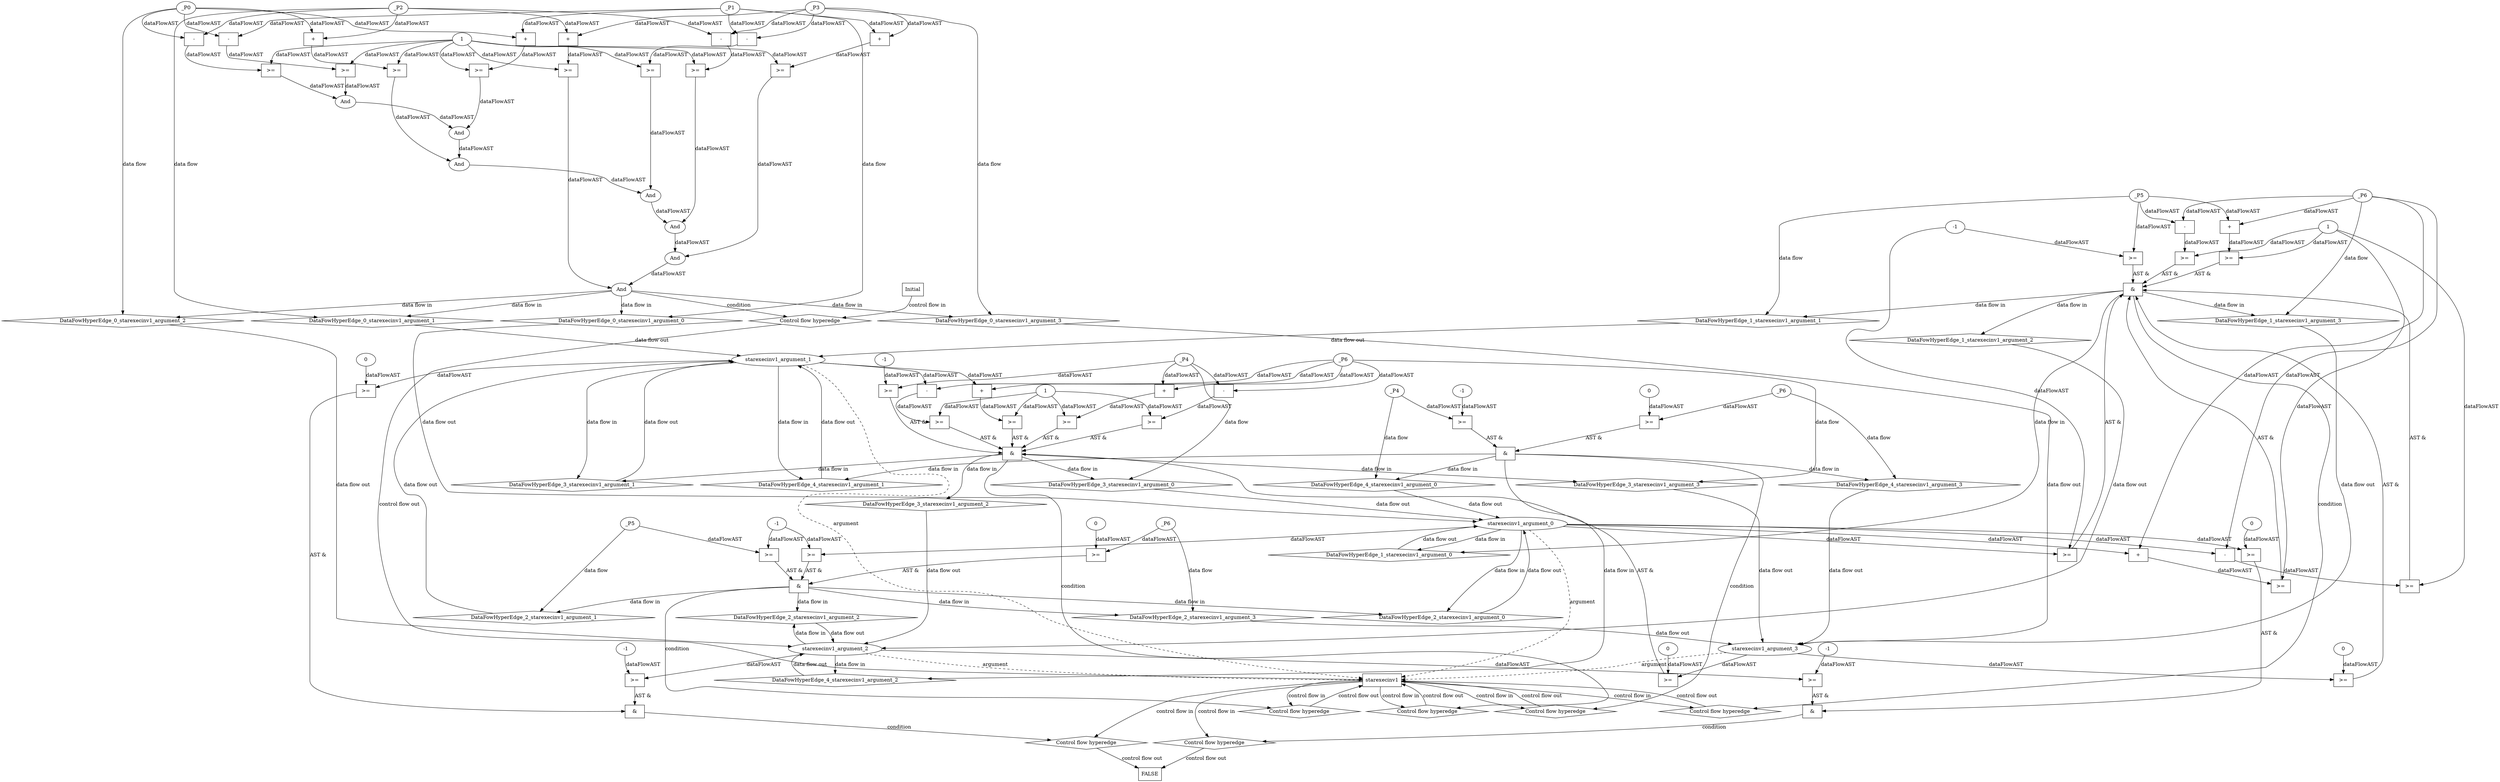 digraph dag {
"starexecinv1" [label="starexecinv1" nodeName="starexecinv1" class=cfn  shape="rect"];
FALSE [label="FALSE" nodeName=FALSE class=cfn  shape="rect"];
Initial [label="Initial" nodeName=Initial class=cfn  shape="rect"];
ControlFowHyperEdge_0 [label="Control flow hyperedge" nodeName=ControlFowHyperEdge_0 class=controlFlowHyperEdge shape="diamond"];
"Initial" -> ControlFowHyperEdge_0 [label="control flow in"]
ControlFowHyperEdge_0 -> "starexecinv1" [label="control flow out"]
ControlFowHyperEdge_1 [label="Control flow hyperedge" nodeName=ControlFowHyperEdge_1 class=controlFlowHyperEdge shape="diamond"];
"starexecinv1" -> ControlFowHyperEdge_1 [label="control flow in"]
ControlFowHyperEdge_1 -> "starexecinv1" [label="control flow out"]
ControlFowHyperEdge_2 [label="Control flow hyperedge" nodeName=ControlFowHyperEdge_2 class=controlFlowHyperEdge shape="diamond"];
"starexecinv1" -> ControlFowHyperEdge_2 [label="control flow in"]
ControlFowHyperEdge_2 -> "starexecinv1" [label="control flow out"]
ControlFowHyperEdge_3 [label="Control flow hyperedge" nodeName=ControlFowHyperEdge_3 class=controlFlowHyperEdge shape="diamond"];
"starexecinv1" -> ControlFowHyperEdge_3 [label="control flow in"]
ControlFowHyperEdge_3 -> "starexecinv1" [label="control flow out"]
ControlFowHyperEdge_4 [label="Control flow hyperedge" nodeName=ControlFowHyperEdge_4 class=controlFlowHyperEdge shape="diamond"];
"starexecinv1" -> ControlFowHyperEdge_4 [label="control flow in"]
ControlFowHyperEdge_4 -> "starexecinv1" [label="control flow out"]
ControlFowHyperEdge_5 [label="Control flow hyperedge" nodeName=ControlFowHyperEdge_5 class=controlFlowHyperEdge shape="diamond"];
"starexecinv1" -> ControlFowHyperEdge_5 [label="control flow in"]
ControlFowHyperEdge_5 -> "FALSE" [label="control flow out"]
ControlFowHyperEdge_6 [label="Control flow hyperedge" nodeName=ControlFowHyperEdge_6 class=controlFlowHyperEdge shape="diamond"];
"starexecinv1" -> ControlFowHyperEdge_6 [label="control flow in"]
ControlFowHyperEdge_6 -> "FALSE" [label="control flow out"]
"starexecinv1_argument_0" [label="starexecinv1_argument_0" nodeName=argument0 class=argument  head="starexecinv1" shape="oval"];
"starexecinv1_argument_0" -> "starexecinv1"[label="argument" style="dashed"]
"starexecinv1_argument_1" [label="starexecinv1_argument_1" nodeName=argument1 class=argument  head="starexecinv1" shape="oval"];
"starexecinv1_argument_1" -> "starexecinv1"[label="argument" style="dashed"]
"starexecinv1_argument_2" [label="starexecinv1_argument_2" nodeName=argument2 class=argument  head="starexecinv1" shape="oval"];
"starexecinv1_argument_2" -> "starexecinv1"[label="argument" style="dashed"]
"starexecinv1_argument_3" [label="starexecinv1_argument_3" nodeName=argument3 class=argument  head="starexecinv1" shape="oval"];
"starexecinv1_argument_3" -> "starexecinv1"[label="argument" style="dashed"]

"xxxstarexecinv1___Initial_0xxxguard_0_node_0" [label="And" nodeName="xxxstarexecinv1___Initial_0xxxguard_0_node_0" class=Operator ];
"xxxstarexecinv1___Initial_0xxxguard_0_node_1" [label="And" nodeName="xxxstarexecinv1___Initial_0xxxguard_0_node_1" class=Operator ];
"xxxstarexecinv1___Initial_0xxxguard_0_node_2" [label="And" nodeName="xxxstarexecinv1___Initial_0xxxguard_0_node_2" class=Operator ];
"xxxstarexecinv1___Initial_0xxxguard_0_node_3" [label="And" nodeName="xxxstarexecinv1___Initial_0xxxguard_0_node_3" class=Operator ];
"xxxstarexecinv1___Initial_0xxxguard_0_node_4" [label="And" nodeName="xxxstarexecinv1___Initial_0xxxguard_0_node_4" class=Operator ];
"xxxstarexecinv1___Initial_0xxxguard_0_node_5" [label="And" nodeName="xxxstarexecinv1___Initial_0xxxguard_0_node_5" class=Operator ];
"xxxstarexecinv1___Initial_0xxxguard_0_node_6" [label="And" nodeName="xxxstarexecinv1___Initial_0xxxguard_0_node_6" class=Operator ];
"xxxstarexecinv1___Initial_0xxxguard_0_node_7" [label=">=" nodeName="xxxstarexecinv1___Initial_0xxxguard_0_node_7" class=Operator  shape="rect"];
"xxxstarexecinv1___Initial_0xxxguard_0_node_8" [label="-" nodeName="xxxstarexecinv1___Initial_0xxxguard_0_node_8" class= Operator shape="rect"];
"xxxstarexecinv1___Initial_0xxxguard_0_node_11" [label="1" nodeName="xxxstarexecinv1___Initial_0xxxguard_0_node_11" class=Literal ];
"xxxstarexecinv1___Initial_0xxxguard_0_node_12" [label=">=" nodeName="xxxstarexecinv1___Initial_0xxxguard_0_node_12" class=Operator  shape="rect"];
"xxxstarexecinv1___Initial_0xxxguard_0_node_13" [label="-" nodeName="xxxstarexecinv1___Initial_0xxxguard_0_node_13" class= Operator shape="rect"];
"xxxstarexecinv1___Initial_0xxxguard_0_node_17" [label=">=" nodeName="xxxstarexecinv1___Initial_0xxxguard_0_node_17" class=Operator  shape="rect"];
"xxxstarexecinv1___Initial_0xxxguard_0_node_18" [label="+" nodeName="xxxstarexecinv1___Initial_0xxxguard_0_node_18" class= Operator shape="rect"];
"xxxstarexecinv1___Initial_0xxxguard_0_node_22" [label=">=" nodeName="xxxstarexecinv1___Initial_0xxxguard_0_node_22" class=Operator  shape="rect"];
"xxxstarexecinv1___Initial_0xxxguard_0_node_23" [label="+" nodeName="xxxstarexecinv1___Initial_0xxxguard_0_node_23" class= Operator shape="rect"];
"xxxstarexecinv1___Initial_0xxxguard_0_node_27" [label=">=" nodeName="xxxstarexecinv1___Initial_0xxxguard_0_node_27" class=Operator  shape="rect"];
"xxxstarexecinv1___Initial_0xxxguard_0_node_28" [label="-" nodeName="xxxstarexecinv1___Initial_0xxxguard_0_node_28" class= Operator shape="rect"];
"xxxstarexecinv1___Initial_0xxxguard_0_node_32" [label=">=" nodeName="xxxstarexecinv1___Initial_0xxxguard_0_node_32" class=Operator  shape="rect"];
"xxxstarexecinv1___Initial_0xxxguard_0_node_33" [label="-" nodeName="xxxstarexecinv1___Initial_0xxxguard_0_node_33" class= Operator shape="rect"];
"xxxstarexecinv1___Initial_0xxxguard_0_node_37" [label=">=" nodeName="xxxstarexecinv1___Initial_0xxxguard_0_node_37" class=Operator  shape="rect"];
"xxxstarexecinv1___Initial_0xxxguard_0_node_38" [label="+" nodeName="xxxstarexecinv1___Initial_0xxxguard_0_node_38" class= Operator shape="rect"];
"xxxstarexecinv1___Initial_0xxxguard_0_node_42" [label=">=" nodeName="xxxstarexecinv1___Initial_0xxxguard_0_node_42" class=Operator  shape="rect"];
"xxxstarexecinv1___Initial_0xxxguard_0_node_43" [label="+" nodeName="xxxstarexecinv1___Initial_0xxxguard_0_node_43" class= Operator shape="rect"];
"xxxstarexecinv1___Initial_0xxxguard_0_node_1" -> "xxxstarexecinv1___Initial_0xxxguard_0_node_0"[label="dataFlowAST"]
"xxxstarexecinv1___Initial_0xxxguard_0_node_42" -> "xxxstarexecinv1___Initial_0xxxguard_0_node_0"[label="dataFlowAST"]
"xxxstarexecinv1___Initial_0xxxguard_0_node_2" -> "xxxstarexecinv1___Initial_0xxxguard_0_node_1"[label="dataFlowAST"]
"xxxstarexecinv1___Initial_0xxxguard_0_node_37" -> "xxxstarexecinv1___Initial_0xxxguard_0_node_1"[label="dataFlowAST"]
"xxxstarexecinv1___Initial_0xxxguard_0_node_3" -> "xxxstarexecinv1___Initial_0xxxguard_0_node_2"[label="dataFlowAST"]
"xxxstarexecinv1___Initial_0xxxguard_0_node_32" -> "xxxstarexecinv1___Initial_0xxxguard_0_node_2"[label="dataFlowAST"]
"xxxstarexecinv1___Initial_0xxxguard_0_node_4" -> "xxxstarexecinv1___Initial_0xxxguard_0_node_3"[label="dataFlowAST"]
"xxxstarexecinv1___Initial_0xxxguard_0_node_27" -> "xxxstarexecinv1___Initial_0xxxguard_0_node_3"[label="dataFlowAST"]
"xxxstarexecinv1___Initial_0xxxguard_0_node_5" -> "xxxstarexecinv1___Initial_0xxxguard_0_node_4"[label="dataFlowAST"]
"xxxstarexecinv1___Initial_0xxxguard_0_node_22" -> "xxxstarexecinv1___Initial_0xxxguard_0_node_4"[label="dataFlowAST"]
"xxxstarexecinv1___Initial_0xxxguard_0_node_6" -> "xxxstarexecinv1___Initial_0xxxguard_0_node_5"[label="dataFlowAST"]
"xxxstarexecinv1___Initial_0xxxguard_0_node_17" -> "xxxstarexecinv1___Initial_0xxxguard_0_node_5"[label="dataFlowAST"]
"xxxstarexecinv1___Initial_0xxxguard_0_node_7" -> "xxxstarexecinv1___Initial_0xxxguard_0_node_6"[label="dataFlowAST"]
"xxxstarexecinv1___Initial_0xxxguard_0_node_12" -> "xxxstarexecinv1___Initial_0xxxguard_0_node_6"[label="dataFlowAST"]
"xxxstarexecinv1___Initial_0xxxguard_0_node_8" -> "xxxstarexecinv1___Initial_0xxxguard_0_node_7"[label="dataFlowAST"]
"xxxstarexecinv1___Initial_0xxxguard_0_node_11" -> "xxxstarexecinv1___Initial_0xxxguard_0_node_7"[label="dataFlowAST"]
"xxxstarexecinv1___Initial_0xxxdataFlow2_node_0" -> "xxxstarexecinv1___Initial_0xxxguard_0_node_8"[label="dataFlowAST"]
"xxxstarexecinv1___Initial_0xxxdataFlow_0_node_0" -> "xxxstarexecinv1___Initial_0xxxguard_0_node_8"[label="dataFlowAST"]
"xxxstarexecinv1___Initial_0xxxguard_0_node_13" -> "xxxstarexecinv1___Initial_0xxxguard_0_node_12"[label="dataFlowAST"]
"xxxstarexecinv1___Initial_0xxxguard_0_node_11" -> "xxxstarexecinv1___Initial_0xxxguard_0_node_12"[label="dataFlowAST"]
"xxxstarexecinv1___Initial_0xxxdataFlow2_node_0" -> "xxxstarexecinv1___Initial_0xxxguard_0_node_13"[label="dataFlowAST"]
"xxxstarexecinv1___Initial_0xxxdataFlow1_node_0" -> "xxxstarexecinv1___Initial_0xxxguard_0_node_13"[label="dataFlowAST"]
"xxxstarexecinv1___Initial_0xxxguard_0_node_18" -> "xxxstarexecinv1___Initial_0xxxguard_0_node_17"[label="dataFlowAST"]
"xxxstarexecinv1___Initial_0xxxguard_0_node_11" -> "xxxstarexecinv1___Initial_0xxxguard_0_node_17"[label="dataFlowAST"]
"xxxstarexecinv1___Initial_0xxxdataFlow2_node_0" -> "xxxstarexecinv1___Initial_0xxxguard_0_node_18"[label="dataFlowAST"]
"xxxstarexecinv1___Initial_0xxxdataFlow_0_node_0" -> "xxxstarexecinv1___Initial_0xxxguard_0_node_18"[label="dataFlowAST"]
"xxxstarexecinv1___Initial_0xxxguard_0_node_23" -> "xxxstarexecinv1___Initial_0xxxguard_0_node_22"[label="dataFlowAST"]
"xxxstarexecinv1___Initial_0xxxguard_0_node_11" -> "xxxstarexecinv1___Initial_0xxxguard_0_node_22"[label="dataFlowAST"]
"xxxstarexecinv1___Initial_0xxxdataFlow2_node_0" -> "xxxstarexecinv1___Initial_0xxxguard_0_node_23"[label="dataFlowAST"]
"xxxstarexecinv1___Initial_0xxxdataFlow1_node_0" -> "xxxstarexecinv1___Initial_0xxxguard_0_node_23"[label="dataFlowAST"]
"xxxstarexecinv1___Initial_0xxxguard_0_node_28" -> "xxxstarexecinv1___Initial_0xxxguard_0_node_27"[label="dataFlowAST"]
"xxxstarexecinv1___Initial_0xxxguard_0_node_11" -> "xxxstarexecinv1___Initial_0xxxguard_0_node_27"[label="dataFlowAST"]
"xxxstarexecinv1___Initial_0xxxdataFlow3_node_0" -> "xxxstarexecinv1___Initial_0xxxguard_0_node_28"[label="dataFlowAST"]
"xxxstarexecinv1___Initial_0xxxdataFlow_0_node_0" -> "xxxstarexecinv1___Initial_0xxxguard_0_node_28"[label="dataFlowAST"]
"xxxstarexecinv1___Initial_0xxxguard_0_node_33" -> "xxxstarexecinv1___Initial_0xxxguard_0_node_32"[label="dataFlowAST"]
"xxxstarexecinv1___Initial_0xxxguard_0_node_11" -> "xxxstarexecinv1___Initial_0xxxguard_0_node_32"[label="dataFlowAST"]
"xxxstarexecinv1___Initial_0xxxdataFlow3_node_0" -> "xxxstarexecinv1___Initial_0xxxguard_0_node_33"[label="dataFlowAST"]
"xxxstarexecinv1___Initial_0xxxdataFlow1_node_0" -> "xxxstarexecinv1___Initial_0xxxguard_0_node_33"[label="dataFlowAST"]
"xxxstarexecinv1___Initial_0xxxguard_0_node_38" -> "xxxstarexecinv1___Initial_0xxxguard_0_node_37"[label="dataFlowAST"]
"xxxstarexecinv1___Initial_0xxxguard_0_node_11" -> "xxxstarexecinv1___Initial_0xxxguard_0_node_37"[label="dataFlowAST"]
"xxxstarexecinv1___Initial_0xxxdataFlow3_node_0" -> "xxxstarexecinv1___Initial_0xxxguard_0_node_38"[label="dataFlowAST"]
"xxxstarexecinv1___Initial_0xxxdataFlow_0_node_0" -> "xxxstarexecinv1___Initial_0xxxguard_0_node_38"[label="dataFlowAST"]
"xxxstarexecinv1___Initial_0xxxguard_0_node_43" -> "xxxstarexecinv1___Initial_0xxxguard_0_node_42"[label="dataFlowAST"]
"xxxstarexecinv1___Initial_0xxxguard_0_node_11" -> "xxxstarexecinv1___Initial_0xxxguard_0_node_42"[label="dataFlowAST"]
"xxxstarexecinv1___Initial_0xxxdataFlow3_node_0" -> "xxxstarexecinv1___Initial_0xxxguard_0_node_43"[label="dataFlowAST"]
"xxxstarexecinv1___Initial_0xxxdataFlow1_node_0" -> "xxxstarexecinv1___Initial_0xxxguard_0_node_43"[label="dataFlowAST"]

"xxxstarexecinv1___Initial_0xxxguard_0_node_0" -> "ControlFowHyperEdge_0" [label="condition"];
"xxxstarexecinv1___Initial_0xxxdataFlow_0_node_0" [label="_P1" nodeName="xxxstarexecinv1___Initial_0xxxdataFlow_0_node_0" class=Constant ];

"xxxstarexecinv1___Initial_0xxxdataFlow_0_node_0" -> "DataFowHyperEdge_0_starexecinv1_argument_0" [label="data flow"];
"xxxstarexecinv1___Initial_0xxxdataFlow1_node_0" [label="_P2" nodeName="xxxstarexecinv1___Initial_0xxxdataFlow1_node_0" class=Constant ];

"xxxstarexecinv1___Initial_0xxxdataFlow1_node_0" -> "DataFowHyperEdge_0_starexecinv1_argument_1" [label="data flow"];
"xxxstarexecinv1___Initial_0xxxdataFlow2_node_0" [label="_P0" nodeName="xxxstarexecinv1___Initial_0xxxdataFlow2_node_0" class=Constant ];

"xxxstarexecinv1___Initial_0xxxdataFlow2_node_0" -> "DataFowHyperEdge_0_starexecinv1_argument_2" [label="data flow"];
"xxxstarexecinv1___Initial_0xxxdataFlow3_node_0" [label="_P3" nodeName="xxxstarexecinv1___Initial_0xxxdataFlow3_node_0" class=Constant ];

"xxxstarexecinv1___Initial_0xxxdataFlow3_node_0" -> "DataFowHyperEdge_0_starexecinv1_argument_3" [label="data flow"];
"xxxstarexecinv1___starexecinv1_1xxx_and" [label="&" nodeName="xxxstarexecinv1___starexecinv1_1xxx_and" class=Operator shape="rect"];
"xxxstarexecinv1___starexecinv1_1xxxguard6_node_0" [label=">=" nodeName="xxxstarexecinv1___starexecinv1_1xxxguard6_node_0" class=Operator  shape="rect"];
"xxxstarexecinv1___starexecinv1_1xxxguard6_node_1" [label="+" nodeName="xxxstarexecinv1___starexecinv1_1xxxguard6_node_1" class= Operator shape="rect"];
"xxxstarexecinv1___starexecinv1_1xxxguard6_node_1" -> "xxxstarexecinv1___starexecinv1_1xxxguard6_node_0"[label="dataFlowAST"]
"xxxstarexecinv1___starexecinv1_1xxxguard_0_node_4" -> "xxxstarexecinv1___starexecinv1_1xxxguard6_node_0"[label="dataFlowAST"]
"xxxstarexecinv1___starexecinv1_1xxxdataFlow1_node_0" -> "xxxstarexecinv1___starexecinv1_1xxxguard6_node_1"[label="dataFlowAST"]
"xxxstarexecinv1___starexecinv1_1xxxdataFlow_0_node_0" -> "xxxstarexecinv1___starexecinv1_1xxxguard6_node_1"[label="dataFlowAST"]

"xxxstarexecinv1___starexecinv1_1xxxguard6_node_0" -> "xxxstarexecinv1___starexecinv1_1xxx_and" [label="AST &"];
"xxxstarexecinv1___starexecinv1_1xxxguard_0_node_0" [label=">=" nodeName="xxxstarexecinv1___starexecinv1_1xxxguard_0_node_0" class=Operator  shape="rect"];
"xxxstarexecinv1___starexecinv1_1xxxguard_0_node_1" [label="+" nodeName="xxxstarexecinv1___starexecinv1_1xxxguard_0_node_1" class= Operator shape="rect"];
"xxxstarexecinv1___starexecinv1_1xxxguard_0_node_4" [label="1" nodeName="xxxstarexecinv1___starexecinv1_1xxxguard_0_node_4" class=Literal ];
"xxxstarexecinv1___starexecinv1_1xxxguard_0_node_1" -> "xxxstarexecinv1___starexecinv1_1xxxguard_0_node_0"[label="dataFlowAST"]
"xxxstarexecinv1___starexecinv1_1xxxguard_0_node_4" -> "xxxstarexecinv1___starexecinv1_1xxxguard_0_node_0"[label="dataFlowAST"]
"xxxstarexecinv1___starexecinv1_1xxxdataFlow1_node_0" -> "xxxstarexecinv1___starexecinv1_1xxxguard_0_node_1"[label="dataFlowAST"]
"starexecinv1_argument_0" -> "xxxstarexecinv1___starexecinv1_1xxxguard_0_node_1"[label="dataFlowAST"]

"xxxstarexecinv1___starexecinv1_1xxxguard_0_node_0" -> "xxxstarexecinv1___starexecinv1_1xxx_and" [label="AST &"];
"xxxstarexecinv1___starexecinv1_1xxxguard1_node_0" [label=">=" nodeName="xxxstarexecinv1___starexecinv1_1xxxguard1_node_0" class=Operator  shape="rect"];
"xxxstarexecinv1___starexecinv1_1xxxguard1_node_2" [label="-1" nodeName="xxxstarexecinv1___starexecinv1_1xxxguard1_node_2" class=Literal ];
"xxxstarexecinv1___starexecinv1_1xxxdataFlow_0_node_0" -> "xxxstarexecinv1___starexecinv1_1xxxguard1_node_0"[label="dataFlowAST"]
"xxxstarexecinv1___starexecinv1_1xxxguard1_node_2" -> "xxxstarexecinv1___starexecinv1_1xxxguard1_node_0"[label="dataFlowAST"]

"xxxstarexecinv1___starexecinv1_1xxxguard1_node_0" -> "xxxstarexecinv1___starexecinv1_1xxx_and" [label="AST &"];
"xxxstarexecinv1___starexecinv1_1xxxguard5_node_0" [label=">=" nodeName="xxxstarexecinv1___starexecinv1_1xxxguard5_node_0" class=Operator  shape="rect"];
"xxxstarexecinv1___starexecinv1_1xxxguard1_node_2" -> "xxxstarexecinv1___starexecinv1_1xxxguard5_node_0"[label="dataFlowAST"]
"starexecinv1_argument_0" -> "xxxstarexecinv1___starexecinv1_1xxxguard5_node_0"[label="dataFlowAST"]

"xxxstarexecinv1___starexecinv1_1xxxguard5_node_0" -> "xxxstarexecinv1___starexecinv1_1xxx_and" [label="AST &"];
"xxxstarexecinv1___starexecinv1_1xxxguard2_node_0" [label=">=" nodeName="xxxstarexecinv1___starexecinv1_1xxxguard2_node_0" class=Operator  shape="rect"];
"xxxstarexecinv1___starexecinv1_1xxxguard2_node_1" [label="-" nodeName="xxxstarexecinv1___starexecinv1_1xxxguard2_node_1" class= Operator shape="rect"];
"xxxstarexecinv1___starexecinv1_1xxxguard2_node_1" -> "xxxstarexecinv1___starexecinv1_1xxxguard2_node_0"[label="dataFlowAST"]
"xxxstarexecinv1___starexecinv1_1xxxguard_0_node_4" -> "xxxstarexecinv1___starexecinv1_1xxxguard2_node_0"[label="dataFlowAST"]
"xxxstarexecinv1___starexecinv1_1xxxdataFlow1_node_0" -> "xxxstarexecinv1___starexecinv1_1xxxguard2_node_1"[label="dataFlowAST"]
"starexecinv1_argument_0" -> "xxxstarexecinv1___starexecinv1_1xxxguard2_node_1"[label="dataFlowAST"]

"xxxstarexecinv1___starexecinv1_1xxxguard2_node_0" -> "xxxstarexecinv1___starexecinv1_1xxx_and" [label="AST &"];
"xxxstarexecinv1___starexecinv1_1xxxguard4_node_0" [label=">=" nodeName="xxxstarexecinv1___starexecinv1_1xxxguard4_node_0" class=Operator  shape="rect"];
"xxxstarexecinv1___starexecinv1_1xxxguard4_node_1" [label="-" nodeName="xxxstarexecinv1___starexecinv1_1xxxguard4_node_1" class= Operator shape="rect"];
"xxxstarexecinv1___starexecinv1_1xxxguard4_node_1" -> "xxxstarexecinv1___starexecinv1_1xxxguard4_node_0"[label="dataFlowAST"]
"xxxstarexecinv1___starexecinv1_1xxxguard_0_node_4" -> "xxxstarexecinv1___starexecinv1_1xxxguard4_node_0"[label="dataFlowAST"]
"xxxstarexecinv1___starexecinv1_1xxxdataFlow1_node_0" -> "xxxstarexecinv1___starexecinv1_1xxxguard4_node_1"[label="dataFlowAST"]
"xxxstarexecinv1___starexecinv1_1xxxdataFlow_0_node_0" -> "xxxstarexecinv1___starexecinv1_1xxxguard4_node_1"[label="dataFlowAST"]

"xxxstarexecinv1___starexecinv1_1xxxguard4_node_0" -> "xxxstarexecinv1___starexecinv1_1xxx_and" [label="AST &"];
"xxxstarexecinv1___starexecinv1_1xxxguard3_node_0" [label=">=" nodeName="xxxstarexecinv1___starexecinv1_1xxxguard3_node_0" class=Operator  shape="rect"];
"xxxstarexecinv1___starexecinv1_1xxxguard3_node_1" [label="0" nodeName="xxxstarexecinv1___starexecinv1_1xxxguard3_node_1" class=Literal ];
"xxxstarexecinv1___starexecinv1_1xxxguard3_node_1" -> "xxxstarexecinv1___starexecinv1_1xxxguard3_node_0"[label="dataFlowAST"]
"starexecinv1_argument_3" -> "xxxstarexecinv1___starexecinv1_1xxxguard3_node_0"[label="dataFlowAST"]

"xxxstarexecinv1___starexecinv1_1xxxguard3_node_0" -> "xxxstarexecinv1___starexecinv1_1xxx_and" [label="AST &"];
"xxxstarexecinv1___starexecinv1_1xxx_and" -> "ControlFowHyperEdge_1" [label="condition"];
"xxxstarexecinv1___starexecinv1_1xxxdataFlow_0_node_0" [label="_P5" nodeName="xxxstarexecinv1___starexecinv1_1xxxdataFlow_0_node_0" class=Constant ];

"xxxstarexecinv1___starexecinv1_1xxxdataFlow_0_node_0" -> "DataFowHyperEdge_1_starexecinv1_argument_1" [label="data flow"];
"xxxstarexecinv1___starexecinv1_1xxxdataFlow1_node_0" [label="_P6" nodeName="xxxstarexecinv1___starexecinv1_1xxxdataFlow1_node_0" class=Constant ];

"xxxstarexecinv1___starexecinv1_1xxxdataFlow1_node_0" -> "DataFowHyperEdge_1_starexecinv1_argument_3" [label="data flow"];
"xxxstarexecinv1___starexecinv1_2xxx_and" [label="&" nodeName="xxxstarexecinv1___starexecinv1_2xxx_and" class=Operator shape="rect"];
"xxxstarexecinv1___starexecinv1_2xxxguard_0_node_0" [label=">=" nodeName="xxxstarexecinv1___starexecinv1_2xxxguard_0_node_0" class=Operator  shape="rect"];
"xxxstarexecinv1___starexecinv1_2xxxguard_0_node_2" [label="0" nodeName="xxxstarexecinv1___starexecinv1_2xxxguard_0_node_2" class=Literal ];
"xxxstarexecinv1___starexecinv1_2xxxdataFlow1_node_0" -> "xxxstarexecinv1___starexecinv1_2xxxguard_0_node_0"[label="dataFlowAST"]
"xxxstarexecinv1___starexecinv1_2xxxguard_0_node_2" -> "xxxstarexecinv1___starexecinv1_2xxxguard_0_node_0"[label="dataFlowAST"]

"xxxstarexecinv1___starexecinv1_2xxxguard_0_node_0" -> "xxxstarexecinv1___starexecinv1_2xxx_and" [label="AST &"];
"xxxstarexecinv1___starexecinv1_2xxxguard1_node_0" [label=">=" nodeName="xxxstarexecinv1___starexecinv1_2xxxguard1_node_0" class=Operator  shape="rect"];
"xxxstarexecinv1___starexecinv1_2xxxguard1_node_2" [label="-1" nodeName="xxxstarexecinv1___starexecinv1_2xxxguard1_node_2" class=Literal ];
"xxxstarexecinv1___starexecinv1_2xxxdataFlow_0_node_0" -> "xxxstarexecinv1___starexecinv1_2xxxguard1_node_0"[label="dataFlowAST"]
"xxxstarexecinv1___starexecinv1_2xxxguard1_node_2" -> "xxxstarexecinv1___starexecinv1_2xxxguard1_node_0"[label="dataFlowAST"]

"xxxstarexecinv1___starexecinv1_2xxxguard1_node_0" -> "xxxstarexecinv1___starexecinv1_2xxx_and" [label="AST &"];
"xxxstarexecinv1___starexecinv1_2xxxguard2_node_0" [label=">=" nodeName="xxxstarexecinv1___starexecinv1_2xxxguard2_node_0" class=Operator  shape="rect"];
"xxxstarexecinv1___starexecinv1_2xxxguard1_node_2" -> "xxxstarexecinv1___starexecinv1_2xxxguard2_node_0"[label="dataFlowAST"]
"starexecinv1_argument_0" -> "xxxstarexecinv1___starexecinv1_2xxxguard2_node_0"[label="dataFlowAST"]

"xxxstarexecinv1___starexecinv1_2xxxguard2_node_0" -> "xxxstarexecinv1___starexecinv1_2xxx_and" [label="AST &"];
"xxxstarexecinv1___starexecinv1_2xxx_and" -> "ControlFowHyperEdge_2" [label="condition"];
"xxxstarexecinv1___starexecinv1_2xxxdataFlow_0_node_0" [label="_P5" nodeName="xxxstarexecinv1___starexecinv1_2xxxdataFlow_0_node_0" class=Constant ];

"xxxstarexecinv1___starexecinv1_2xxxdataFlow_0_node_0" -> "DataFowHyperEdge_2_starexecinv1_argument_1" [label="data flow"];
"xxxstarexecinv1___starexecinv1_2xxxdataFlow1_node_0" [label="_P6" nodeName="xxxstarexecinv1___starexecinv1_2xxxdataFlow1_node_0" class=Constant ];

"xxxstarexecinv1___starexecinv1_2xxxdataFlow1_node_0" -> "DataFowHyperEdge_2_starexecinv1_argument_3" [label="data flow"];
"xxxstarexecinv1___starexecinv1_3xxx_and" [label="&" nodeName="xxxstarexecinv1___starexecinv1_3xxx_and" class=Operator shape="rect"];
"xxxstarexecinv1___starexecinv1_3xxxguard_0_node_0" [label=">=" nodeName="xxxstarexecinv1___starexecinv1_3xxxguard_0_node_0" class=Operator  shape="rect"];
"xxxstarexecinv1___starexecinv1_3xxxguard_0_node_1" [label="+" nodeName="xxxstarexecinv1___starexecinv1_3xxxguard_0_node_1" class= Operator shape="rect"];
"xxxstarexecinv1___starexecinv1_3xxxguard_0_node_4" [label="1" nodeName="xxxstarexecinv1___starexecinv1_3xxxguard_0_node_4" class=Literal ];
"xxxstarexecinv1___starexecinv1_3xxxguard_0_node_1" -> "xxxstarexecinv1___starexecinv1_3xxxguard_0_node_0"[label="dataFlowAST"]
"xxxstarexecinv1___starexecinv1_3xxxguard_0_node_4" -> "xxxstarexecinv1___starexecinv1_3xxxguard_0_node_0"[label="dataFlowAST"]
"xxxstarexecinv1___starexecinv1_3xxxdataFlow1_node_0" -> "xxxstarexecinv1___starexecinv1_3xxxguard_0_node_1"[label="dataFlowAST"]
"xxxstarexecinv1___starexecinv1_3xxxdataFlow_0_node_0" -> "xxxstarexecinv1___starexecinv1_3xxxguard_0_node_1"[label="dataFlowAST"]

"xxxstarexecinv1___starexecinv1_3xxxguard_0_node_0" -> "xxxstarexecinv1___starexecinv1_3xxx_and" [label="AST &"];
"xxxstarexecinv1___starexecinv1_3xxxguard5_node_0" [label=">=" nodeName="xxxstarexecinv1___starexecinv1_3xxxguard5_node_0" class=Operator  shape="rect"];
"xxxstarexecinv1___starexecinv1_3xxxguard5_node_1" [label="+" nodeName="xxxstarexecinv1___starexecinv1_3xxxguard5_node_1" class= Operator shape="rect"];
"xxxstarexecinv1___starexecinv1_3xxxguard5_node_1" -> "xxxstarexecinv1___starexecinv1_3xxxguard5_node_0"[label="dataFlowAST"]
"xxxstarexecinv1___starexecinv1_3xxxguard_0_node_4" -> "xxxstarexecinv1___starexecinv1_3xxxguard5_node_0"[label="dataFlowAST"]
"xxxstarexecinv1___starexecinv1_3xxxdataFlow1_node_0" -> "xxxstarexecinv1___starexecinv1_3xxxguard5_node_1"[label="dataFlowAST"]
"starexecinv1_argument_1" -> "xxxstarexecinv1___starexecinv1_3xxxguard5_node_1"[label="dataFlowAST"]

"xxxstarexecinv1___starexecinv1_3xxxguard5_node_0" -> "xxxstarexecinv1___starexecinv1_3xxx_and" [label="AST &"];
"xxxstarexecinv1___starexecinv1_3xxxguard4_node_0" [label=">=" nodeName="xxxstarexecinv1___starexecinv1_3xxxguard4_node_0" class=Operator  shape="rect"];
"xxxstarexecinv1___starexecinv1_3xxxguard4_node_1" [label="-" nodeName="xxxstarexecinv1___starexecinv1_3xxxguard4_node_1" class= Operator shape="rect"];
"xxxstarexecinv1___starexecinv1_3xxxguard4_node_1" -> "xxxstarexecinv1___starexecinv1_3xxxguard4_node_0"[label="dataFlowAST"]
"xxxstarexecinv1___starexecinv1_3xxxguard_0_node_4" -> "xxxstarexecinv1___starexecinv1_3xxxguard4_node_0"[label="dataFlowAST"]
"xxxstarexecinv1___starexecinv1_3xxxdataFlow1_node_0" -> "xxxstarexecinv1___starexecinv1_3xxxguard4_node_1"[label="dataFlowAST"]
"starexecinv1_argument_1" -> "xxxstarexecinv1___starexecinv1_3xxxguard4_node_1"[label="dataFlowAST"]

"xxxstarexecinv1___starexecinv1_3xxxguard4_node_0" -> "xxxstarexecinv1___starexecinv1_3xxx_and" [label="AST &"];
"xxxstarexecinv1___starexecinv1_3xxxguard1_node_0" [label=">=" nodeName="xxxstarexecinv1___starexecinv1_3xxxguard1_node_0" class=Operator  shape="rect"];
"xxxstarexecinv1___starexecinv1_3xxxguard1_node_2" [label="-1" nodeName="xxxstarexecinv1___starexecinv1_3xxxguard1_node_2" class=Literal ];
"xxxstarexecinv1___starexecinv1_3xxxdataFlow_0_node_0" -> "xxxstarexecinv1___starexecinv1_3xxxguard1_node_0"[label="dataFlowAST"]
"xxxstarexecinv1___starexecinv1_3xxxguard1_node_2" -> "xxxstarexecinv1___starexecinv1_3xxxguard1_node_0"[label="dataFlowAST"]

"xxxstarexecinv1___starexecinv1_3xxxguard1_node_0" -> "xxxstarexecinv1___starexecinv1_3xxx_and" [label="AST &"];
"xxxstarexecinv1___starexecinv1_3xxxguard3_node_0" [label=">=" nodeName="xxxstarexecinv1___starexecinv1_3xxxguard3_node_0" class=Operator  shape="rect"];
"xxxstarexecinv1___starexecinv1_3xxxguard3_node_1" [label="0" nodeName="xxxstarexecinv1___starexecinv1_3xxxguard3_node_1" class=Literal ];
"xxxstarexecinv1___starexecinv1_3xxxguard3_node_1" -> "xxxstarexecinv1___starexecinv1_3xxxguard3_node_0"[label="dataFlowAST"]
"starexecinv1_argument_3" -> "xxxstarexecinv1___starexecinv1_3xxxguard3_node_0"[label="dataFlowAST"]

"xxxstarexecinv1___starexecinv1_3xxxguard3_node_0" -> "xxxstarexecinv1___starexecinv1_3xxx_and" [label="AST &"];
"xxxstarexecinv1___starexecinv1_3xxxguard2_node_0" [label=">=" nodeName="xxxstarexecinv1___starexecinv1_3xxxguard2_node_0" class=Operator  shape="rect"];
"xxxstarexecinv1___starexecinv1_3xxxguard2_node_1" [label="-" nodeName="xxxstarexecinv1___starexecinv1_3xxxguard2_node_1" class= Operator shape="rect"];
"xxxstarexecinv1___starexecinv1_3xxxguard2_node_1" -> "xxxstarexecinv1___starexecinv1_3xxxguard2_node_0"[label="dataFlowAST"]
"xxxstarexecinv1___starexecinv1_3xxxguard_0_node_4" -> "xxxstarexecinv1___starexecinv1_3xxxguard2_node_0"[label="dataFlowAST"]
"xxxstarexecinv1___starexecinv1_3xxxdataFlow1_node_0" -> "xxxstarexecinv1___starexecinv1_3xxxguard2_node_1"[label="dataFlowAST"]
"xxxstarexecinv1___starexecinv1_3xxxdataFlow_0_node_0" -> "xxxstarexecinv1___starexecinv1_3xxxguard2_node_1"[label="dataFlowAST"]

"xxxstarexecinv1___starexecinv1_3xxxguard2_node_0" -> "xxxstarexecinv1___starexecinv1_3xxx_and" [label="AST &"];
"xxxstarexecinv1___starexecinv1_3xxx_and" -> "ControlFowHyperEdge_3" [label="condition"];
"xxxstarexecinv1___starexecinv1_3xxxdataFlow_0_node_0" [label="_P4" nodeName="xxxstarexecinv1___starexecinv1_3xxxdataFlow_0_node_0" class=Constant ];

"xxxstarexecinv1___starexecinv1_3xxxdataFlow_0_node_0" -> "DataFowHyperEdge_3_starexecinv1_argument_0" [label="data flow"];
"xxxstarexecinv1___starexecinv1_3xxxdataFlow1_node_0" [label="_P6" nodeName="xxxstarexecinv1___starexecinv1_3xxxdataFlow1_node_0" class=Constant ];

"xxxstarexecinv1___starexecinv1_3xxxdataFlow1_node_0" -> "DataFowHyperEdge_3_starexecinv1_argument_3" [label="data flow"];
"xxxstarexecinv1___starexecinv1_4xxx_and" [label="&" nodeName="xxxstarexecinv1___starexecinv1_4xxx_and" class=Operator shape="rect"];
"xxxstarexecinv1___starexecinv1_4xxxguard_0_node_0" [label=">=" nodeName="xxxstarexecinv1___starexecinv1_4xxxguard_0_node_0" class=Operator  shape="rect"];
"xxxstarexecinv1___starexecinv1_4xxxguard_0_node_2" [label="0" nodeName="xxxstarexecinv1___starexecinv1_4xxxguard_0_node_2" class=Literal ];
"xxxstarexecinv1___starexecinv1_4xxxdataFlow1_node_0" -> "xxxstarexecinv1___starexecinv1_4xxxguard_0_node_0"[label="dataFlowAST"]
"xxxstarexecinv1___starexecinv1_4xxxguard_0_node_2" -> "xxxstarexecinv1___starexecinv1_4xxxguard_0_node_0"[label="dataFlowAST"]

"xxxstarexecinv1___starexecinv1_4xxxguard_0_node_0" -> "xxxstarexecinv1___starexecinv1_4xxx_and" [label="AST &"];
"xxxstarexecinv1___starexecinv1_4xxxguard1_node_0" [label=">=" nodeName="xxxstarexecinv1___starexecinv1_4xxxguard1_node_0" class=Operator  shape="rect"];
"xxxstarexecinv1___starexecinv1_4xxxguard1_node_2" [label="-1" nodeName="xxxstarexecinv1___starexecinv1_4xxxguard1_node_2" class=Literal ];
"xxxstarexecinv1___starexecinv1_4xxxdataFlow_0_node_0" -> "xxxstarexecinv1___starexecinv1_4xxxguard1_node_0"[label="dataFlowAST"]
"xxxstarexecinv1___starexecinv1_4xxxguard1_node_2" -> "xxxstarexecinv1___starexecinv1_4xxxguard1_node_0"[label="dataFlowAST"]

"xxxstarexecinv1___starexecinv1_4xxxguard1_node_0" -> "xxxstarexecinv1___starexecinv1_4xxx_and" [label="AST &"];
"xxxstarexecinv1___starexecinv1_4xxx_and" -> "ControlFowHyperEdge_4" [label="condition"];
"xxxstarexecinv1___starexecinv1_4xxxdataFlow_0_node_0" [label="_P4" nodeName="xxxstarexecinv1___starexecinv1_4xxxdataFlow_0_node_0" class=Constant ];

"xxxstarexecinv1___starexecinv1_4xxxdataFlow_0_node_0" -> "DataFowHyperEdge_4_starexecinv1_argument_0" [label="data flow"];
"xxxstarexecinv1___starexecinv1_4xxxdataFlow1_node_0" [label="_P6" nodeName="xxxstarexecinv1___starexecinv1_4xxxdataFlow1_node_0" class=Constant ];

"xxxstarexecinv1___starexecinv1_4xxxdataFlow1_node_0" -> "DataFowHyperEdge_4_starexecinv1_argument_3" [label="data flow"];
"xxxFALSE___starexecinv1_5xxx_and" [label="&" nodeName="xxxFALSE___starexecinv1_5xxx_and" class=Operator shape="rect"];
"xxxFALSE___starexecinv1_5xxxguard_0_node_0" [label=">=" nodeName="xxxFALSE___starexecinv1_5xxxguard_0_node_0" class=Operator  shape="rect"];
"xxxFALSE___starexecinv1_5xxxguard_0_node_1" [label="-1" nodeName="xxxFALSE___starexecinv1_5xxxguard_0_node_1" class=Literal ];
"xxxFALSE___starexecinv1_5xxxguard_0_node_1" -> "xxxFALSE___starexecinv1_5xxxguard_0_node_0"[label="dataFlowAST"]
"starexecinv1_argument_2" -> "xxxFALSE___starexecinv1_5xxxguard_0_node_0"[label="dataFlowAST"]

"xxxFALSE___starexecinv1_5xxxguard_0_node_0" -> "xxxFALSE___starexecinv1_5xxx_and" [label="AST &"];
"xxxFALSE___starexecinv1_5xxxguard1_node_0" [label=">=" nodeName="xxxFALSE___starexecinv1_5xxxguard1_node_0" class=Operator  shape="rect"];
"xxxFALSE___starexecinv1_5xxxguard1_node_2" [label="0" nodeName="xxxFALSE___starexecinv1_5xxxguard1_node_2" class=Literal ];
"starexecinv1_argument_1" -> "xxxFALSE___starexecinv1_5xxxguard1_node_0"[label="dataFlowAST"]
"xxxFALSE___starexecinv1_5xxxguard1_node_2" -> "xxxFALSE___starexecinv1_5xxxguard1_node_0"[label="dataFlowAST"]

"xxxFALSE___starexecinv1_5xxxguard1_node_0" -> "xxxFALSE___starexecinv1_5xxx_and" [label="AST &"];
"xxxFALSE___starexecinv1_5xxx_and" -> "ControlFowHyperEdge_5" [label="condition"];
"xxxFALSE___starexecinv1_6xxx_and" [label="&" nodeName="xxxFALSE___starexecinv1_6xxx_and" class=Operator shape="rect"];
"xxxFALSE___starexecinv1_6xxxguard_0_node_0" [label=">=" nodeName="xxxFALSE___starexecinv1_6xxxguard_0_node_0" class=Operator  shape="rect"];
"xxxFALSE___starexecinv1_6xxxguard_0_node_1" [label="-1" nodeName="xxxFALSE___starexecinv1_6xxxguard_0_node_1" class=Literal ];
"xxxFALSE___starexecinv1_6xxxguard_0_node_1" -> "xxxFALSE___starexecinv1_6xxxguard_0_node_0"[label="dataFlowAST"]
"starexecinv1_argument_2" -> "xxxFALSE___starexecinv1_6xxxguard_0_node_0"[label="dataFlowAST"]

"xxxFALSE___starexecinv1_6xxxguard_0_node_0" -> "xxxFALSE___starexecinv1_6xxx_and" [label="AST &"];
"xxxFALSE___starexecinv1_6xxxguard1_node_0" [label=">=" nodeName="xxxFALSE___starexecinv1_6xxxguard1_node_0" class=Operator  shape="rect"];
"xxxFALSE___starexecinv1_6xxxguard1_node_2" [label="0" nodeName="xxxFALSE___starexecinv1_6xxxguard1_node_2" class=Literal ];
"starexecinv1_argument_0" -> "xxxFALSE___starexecinv1_6xxxguard1_node_0"[label="dataFlowAST"]
"xxxFALSE___starexecinv1_6xxxguard1_node_2" -> "xxxFALSE___starexecinv1_6xxxguard1_node_0"[label="dataFlowAST"]

"xxxFALSE___starexecinv1_6xxxguard1_node_0" -> "xxxFALSE___starexecinv1_6xxx_and" [label="AST &"];
"xxxFALSE___starexecinv1_6xxx_and" -> "ControlFowHyperEdge_6" [label="condition"];
"DataFowHyperEdge_0_starexecinv1_argument_0" [label="DataFowHyperEdge_0_starexecinv1_argument_0" nodeName="DataFowHyperEdge_0_starexecinv1_argument_0" class=DataFlowHyperedge shape="diamond"];
"DataFowHyperEdge_0_starexecinv1_argument_0" -> "starexecinv1_argument_0"[label="data flow out"]
"xxxstarexecinv1___Initial_0xxxguard_0_node_0" -> "DataFowHyperEdge_0_starexecinv1_argument_0"[label="data flow in"]
"DataFowHyperEdge_0_starexecinv1_argument_1" [label="DataFowHyperEdge_0_starexecinv1_argument_1" nodeName="DataFowHyperEdge_0_starexecinv1_argument_1" class=DataFlowHyperedge shape="diamond"];
"DataFowHyperEdge_0_starexecinv1_argument_1" -> "starexecinv1_argument_1"[label="data flow out"]
"xxxstarexecinv1___Initial_0xxxguard_0_node_0" -> "DataFowHyperEdge_0_starexecinv1_argument_1"[label="data flow in"]
"DataFowHyperEdge_0_starexecinv1_argument_2" [label="DataFowHyperEdge_0_starexecinv1_argument_2" nodeName="DataFowHyperEdge_0_starexecinv1_argument_2" class=DataFlowHyperedge shape="diamond"];
"DataFowHyperEdge_0_starexecinv1_argument_2" -> "starexecinv1_argument_2"[label="data flow out"]
"xxxstarexecinv1___Initial_0xxxguard_0_node_0" -> "DataFowHyperEdge_0_starexecinv1_argument_2"[label="data flow in"]
"DataFowHyperEdge_0_starexecinv1_argument_3" [label="DataFowHyperEdge_0_starexecinv1_argument_3" nodeName="DataFowHyperEdge_0_starexecinv1_argument_3" class=DataFlowHyperedge shape="diamond"];
"DataFowHyperEdge_0_starexecinv1_argument_3" -> "starexecinv1_argument_3"[label="data flow out"]
"xxxstarexecinv1___Initial_0xxxguard_0_node_0" -> "DataFowHyperEdge_0_starexecinv1_argument_3"[label="data flow in"]
"DataFowHyperEdge_1_starexecinv1_argument_0" [label="DataFowHyperEdge_1_starexecinv1_argument_0" nodeName="DataFowHyperEdge_1_starexecinv1_argument_0" class=DataFlowHyperedge shape="diamond"];
"DataFowHyperEdge_1_starexecinv1_argument_0" -> "starexecinv1_argument_0"[label="data flow out"]
"xxxstarexecinv1___starexecinv1_1xxx_and" -> "DataFowHyperEdge_1_starexecinv1_argument_0"[label="data flow in"]
"DataFowHyperEdge_1_starexecinv1_argument_1" [label="DataFowHyperEdge_1_starexecinv1_argument_1" nodeName="DataFowHyperEdge_1_starexecinv1_argument_1" class=DataFlowHyperedge shape="diamond"];
"DataFowHyperEdge_1_starexecinv1_argument_1" -> "starexecinv1_argument_1"[label="data flow out"]
"xxxstarexecinv1___starexecinv1_1xxx_and" -> "DataFowHyperEdge_1_starexecinv1_argument_1"[label="data flow in"]
"DataFowHyperEdge_1_starexecinv1_argument_2" [label="DataFowHyperEdge_1_starexecinv1_argument_2" nodeName="DataFowHyperEdge_1_starexecinv1_argument_2" class=DataFlowHyperedge shape="diamond"];
"DataFowHyperEdge_1_starexecinv1_argument_2" -> "starexecinv1_argument_2"[label="data flow out"]
"xxxstarexecinv1___starexecinv1_1xxx_and" -> "DataFowHyperEdge_1_starexecinv1_argument_2"[label="data flow in"]
"DataFowHyperEdge_1_starexecinv1_argument_3" [label="DataFowHyperEdge_1_starexecinv1_argument_3" nodeName="DataFowHyperEdge_1_starexecinv1_argument_3" class=DataFlowHyperedge shape="diamond"];
"DataFowHyperEdge_1_starexecinv1_argument_3" -> "starexecinv1_argument_3"[label="data flow out"]
"xxxstarexecinv1___starexecinv1_1xxx_and" -> "DataFowHyperEdge_1_starexecinv1_argument_3"[label="data flow in"]
"DataFowHyperEdge_2_starexecinv1_argument_0" [label="DataFowHyperEdge_2_starexecinv1_argument_0" nodeName="DataFowHyperEdge_2_starexecinv1_argument_0" class=DataFlowHyperedge shape="diamond"];
"DataFowHyperEdge_2_starexecinv1_argument_0" -> "starexecinv1_argument_0"[label="data flow out"]
"xxxstarexecinv1___starexecinv1_2xxx_and" -> "DataFowHyperEdge_2_starexecinv1_argument_0"[label="data flow in"]
"DataFowHyperEdge_2_starexecinv1_argument_1" [label="DataFowHyperEdge_2_starexecinv1_argument_1" nodeName="DataFowHyperEdge_2_starexecinv1_argument_1" class=DataFlowHyperedge shape="diamond"];
"DataFowHyperEdge_2_starexecinv1_argument_1" -> "starexecinv1_argument_1"[label="data flow out"]
"xxxstarexecinv1___starexecinv1_2xxx_and" -> "DataFowHyperEdge_2_starexecinv1_argument_1"[label="data flow in"]
"DataFowHyperEdge_2_starexecinv1_argument_2" [label="DataFowHyperEdge_2_starexecinv1_argument_2" nodeName="DataFowHyperEdge_2_starexecinv1_argument_2" class=DataFlowHyperedge shape="diamond"];
"DataFowHyperEdge_2_starexecinv1_argument_2" -> "starexecinv1_argument_2"[label="data flow out"]
"xxxstarexecinv1___starexecinv1_2xxx_and" -> "DataFowHyperEdge_2_starexecinv1_argument_2"[label="data flow in"]
"DataFowHyperEdge_2_starexecinv1_argument_3" [label="DataFowHyperEdge_2_starexecinv1_argument_3" nodeName="DataFowHyperEdge_2_starexecinv1_argument_3" class=DataFlowHyperedge shape="diamond"];
"DataFowHyperEdge_2_starexecinv1_argument_3" -> "starexecinv1_argument_3"[label="data flow out"]
"xxxstarexecinv1___starexecinv1_2xxx_and" -> "DataFowHyperEdge_2_starexecinv1_argument_3"[label="data flow in"]
"DataFowHyperEdge_3_starexecinv1_argument_0" [label="DataFowHyperEdge_3_starexecinv1_argument_0" nodeName="DataFowHyperEdge_3_starexecinv1_argument_0" class=DataFlowHyperedge shape="diamond"];
"DataFowHyperEdge_3_starexecinv1_argument_0" -> "starexecinv1_argument_0"[label="data flow out"]
"xxxstarexecinv1___starexecinv1_3xxx_and" -> "DataFowHyperEdge_3_starexecinv1_argument_0"[label="data flow in"]
"DataFowHyperEdge_3_starexecinv1_argument_1" [label="DataFowHyperEdge_3_starexecinv1_argument_1" nodeName="DataFowHyperEdge_3_starexecinv1_argument_1" class=DataFlowHyperedge shape="diamond"];
"DataFowHyperEdge_3_starexecinv1_argument_1" -> "starexecinv1_argument_1"[label="data flow out"]
"xxxstarexecinv1___starexecinv1_3xxx_and" -> "DataFowHyperEdge_3_starexecinv1_argument_1"[label="data flow in"]
"DataFowHyperEdge_3_starexecinv1_argument_2" [label="DataFowHyperEdge_3_starexecinv1_argument_2" nodeName="DataFowHyperEdge_3_starexecinv1_argument_2" class=DataFlowHyperedge shape="diamond"];
"DataFowHyperEdge_3_starexecinv1_argument_2" -> "starexecinv1_argument_2"[label="data flow out"]
"xxxstarexecinv1___starexecinv1_3xxx_and" -> "DataFowHyperEdge_3_starexecinv1_argument_2"[label="data flow in"]
"DataFowHyperEdge_3_starexecinv1_argument_3" [label="DataFowHyperEdge_3_starexecinv1_argument_3" nodeName="DataFowHyperEdge_3_starexecinv1_argument_3" class=DataFlowHyperedge shape="diamond"];
"DataFowHyperEdge_3_starexecinv1_argument_3" -> "starexecinv1_argument_3"[label="data flow out"]
"xxxstarexecinv1___starexecinv1_3xxx_and" -> "DataFowHyperEdge_3_starexecinv1_argument_3"[label="data flow in"]
"DataFowHyperEdge_4_starexecinv1_argument_0" [label="DataFowHyperEdge_4_starexecinv1_argument_0" nodeName="DataFowHyperEdge_4_starexecinv1_argument_0" class=DataFlowHyperedge shape="diamond"];
"DataFowHyperEdge_4_starexecinv1_argument_0" -> "starexecinv1_argument_0"[label="data flow out"]
"xxxstarexecinv1___starexecinv1_4xxx_and" -> "DataFowHyperEdge_4_starexecinv1_argument_0"[label="data flow in"]
"DataFowHyperEdge_4_starexecinv1_argument_1" [label="DataFowHyperEdge_4_starexecinv1_argument_1" nodeName="DataFowHyperEdge_4_starexecinv1_argument_1" class=DataFlowHyperedge shape="diamond"];
"DataFowHyperEdge_4_starexecinv1_argument_1" -> "starexecinv1_argument_1"[label="data flow out"]
"xxxstarexecinv1___starexecinv1_4xxx_and" -> "DataFowHyperEdge_4_starexecinv1_argument_1"[label="data flow in"]
"DataFowHyperEdge_4_starexecinv1_argument_2" [label="DataFowHyperEdge_4_starexecinv1_argument_2" nodeName="DataFowHyperEdge_4_starexecinv1_argument_2" class=DataFlowHyperedge shape="diamond"];
"DataFowHyperEdge_4_starexecinv1_argument_2" -> "starexecinv1_argument_2"[label="data flow out"]
"xxxstarexecinv1___starexecinv1_4xxx_and" -> "DataFowHyperEdge_4_starexecinv1_argument_2"[label="data flow in"]
"DataFowHyperEdge_4_starexecinv1_argument_3" [label="DataFowHyperEdge_4_starexecinv1_argument_3" nodeName="DataFowHyperEdge_4_starexecinv1_argument_3" class=DataFlowHyperedge shape="diamond"];
"DataFowHyperEdge_4_starexecinv1_argument_3" -> "starexecinv1_argument_3"[label="data flow out"]
"xxxstarexecinv1___starexecinv1_4xxx_and" -> "DataFowHyperEdge_4_starexecinv1_argument_3"[label="data flow in"]
"starexecinv1_argument_0" -> "DataFowHyperEdge_1_starexecinv1_argument_0"[label="data flow in"]
"starexecinv1_argument_0" -> "DataFowHyperEdge_2_starexecinv1_argument_0"[label="data flow in"]
"starexecinv1_argument_2" -> "DataFowHyperEdge_2_starexecinv1_argument_2"[label="data flow in"]
"starexecinv1_argument_1" -> "DataFowHyperEdge_3_starexecinv1_argument_1"[label="data flow in"]
"starexecinv1_argument_1" -> "DataFowHyperEdge_4_starexecinv1_argument_1"[label="data flow in"]
"starexecinv1_argument_2" -> "DataFowHyperEdge_4_starexecinv1_argument_2"[label="data flow in"]




}
